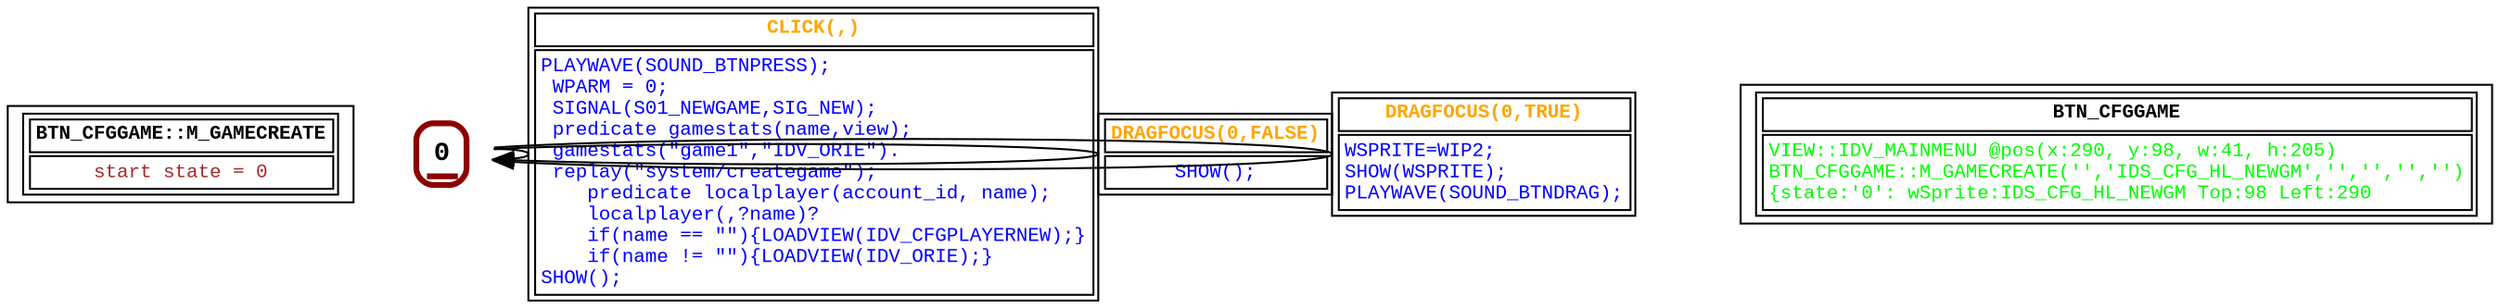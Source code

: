 digraph Automaton {
 fontname="Courier New"
	node [shape=oval, fontname="Courier New"];
	filename[shape = record, fontsize=10, label=< <table border="1"><tr><td><b>BTN_CFGGAME::M_GAMECREATE<br align="left"/></b></td></tr>
<tr><td><font point-size="10" color ="brown">start state = 0<br align="left"/></font></td></tr></table>>
];
	0[shape = none, fontsize=14, label=< <table border="3" color="darkred" style="rounded"><tr><td sides="b"><b>0<br align="left"/></b></td></tr>
</table>>];
"0" -> "0" [fontcolor=orange,fontsize=10,fontname="Courier New", label=< <table border="1"><tr><td><b>CLICK(,)<br align="left"/></b></td></tr>
<tr><td><font point-size="10" color ="blue">PLAYWAVE(SOUND_BTNPRESS);<br align="left"/> WPARM = 0;<br align="left"/> SIGNAL(S01_NEWGAME,SIG_NEW);<br align="left"/> predicate gamestats(name,view);<br align="left"/> gamestats(&quot;game1&quot;,&quot;IDV_ORIE&quot;).<br align="left"/> replay(&quot;system/creategame&quot;);<br align="left"/>    predicate localplayer(account_id, name);<br align="left"/>    localplayer(,?name)?<br align="left"/>    if(name == &quot;&quot;)&#123;LOADVIEW(IDV_CFGPLAYERNEW);&#125;<br align="left"/>    if(name != &quot;&quot;)&#123;LOADVIEW(IDV_ORIE);&#125;<br align="left"/>SHOW();<br align="left"/></font></td></tr></table>>
];
"0" -> "0" [fontcolor=orange,fontsize=10,fontname="Courier New", label=< <table border="1"><tr><td><b>DRAGFOCUS(0,FALSE)<br align="left"/></b></td></tr>
<tr><td><font point-size="10" color ="blue">SHOW();<br align="left"/></font></td></tr></table>>
];
"0" -> "0" [fontcolor=orange,fontsize=10,fontname="Courier New", label=< <table border="1"><tr><td><b>DRAGFOCUS(0,TRUE)<br align="left"/></b></td></tr>
<tr><td><font point-size="10" color ="blue">WSPRITE=WIP2;<br align="left"/>SHOW(WSPRITE);<br align="left"/>PLAYWAVE(SOUND_BTNDRAG);<br align="left"/></font></td></tr></table>>
];
	status[shape = record, fontsize=10, label=< <table border="1"><tr><td><b>BTN_CFGGAME<br align="left"/></b></td></tr>
<tr><td><font point-size="10" color ="green">VIEW::IDV_MAINMENU @pos(x:290, y:98, w:41, h:205)<br align="left"/>BTN_CFGGAME::M_GAMECREATE(&apos;&apos;,&apos;IDS_CFG_HL_NEWGM&apos;,&apos;&apos;,&apos;&apos;,&apos;&apos;,&apos;&apos;)<br align="left"/>			&#123;state:&apos;0&apos;: wSprite:IDS_CFG_HL_NEWGM Top:98 Left:290<br align="left"/></font></td></tr></table>>
];
}
